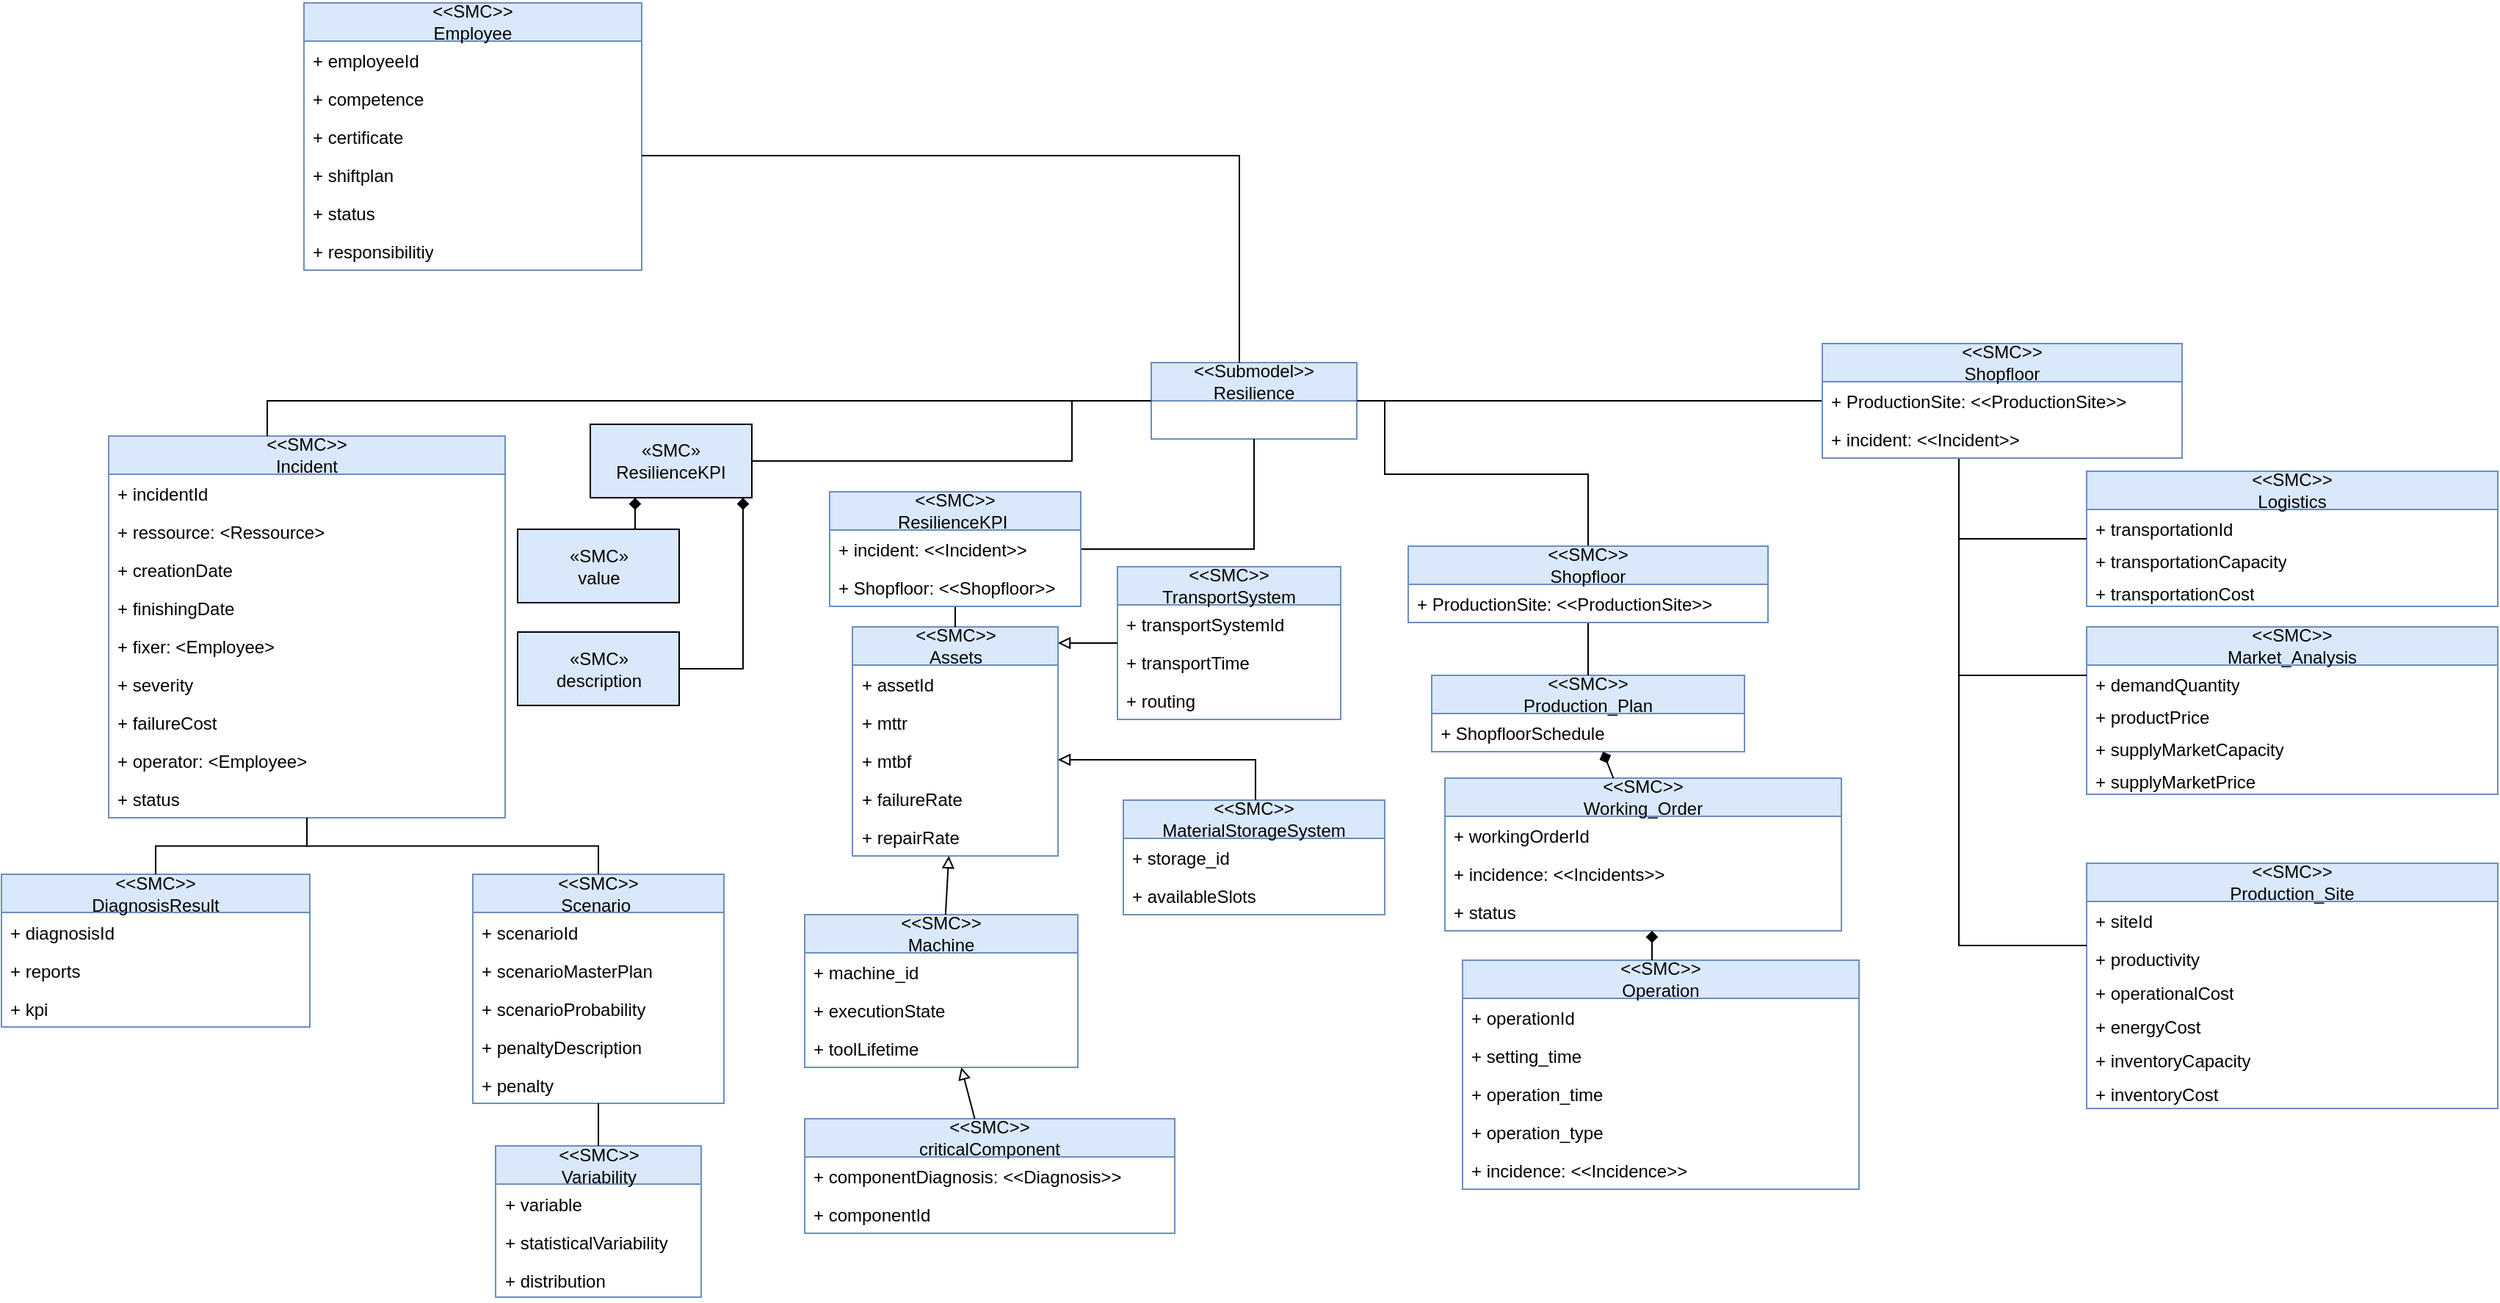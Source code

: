 <mxfile version="26.0.9">
  <diagram name="Page-1" id="VEpktLTUOzU55hSO5b2p">
    <mxGraphModel dx="2487" dy="1384" grid="0" gridSize="10" guides="1" tooltips="1" connect="1" arrows="1" fold="1" page="0" pageScale="1" pageWidth="850" pageHeight="1100" math="0" shadow="0">
      <root>
        <mxCell id="0" />
        <mxCell id="1" parent="0" />
        <mxCell id="inwRCEsUA1p_P1p4tt-E-176" value="&amp;lt;&amp;lt;SMC&amp;gt;&amp;gt;&lt;br&gt;Working_Order" style="swimlane;fontStyle=0;childLayout=stackLayout;horizontal=1;startSize=26;fillColor=#dae8fc;horizontalStack=0;resizeParent=1;resizeParentMax=0;resizeLast=0;collapsible=1;marginBottom=0;whiteSpace=wrap;html=1;strokeColor=#6c8ebf;" parent="1" vertex="1">
          <mxGeometry x="405" y="404" width="270" height="104" as="geometry">
            <mxRectangle x="457" y="396" width="113" height="26" as="alternateBounds" />
          </mxGeometry>
        </mxCell>
        <mxCell id="inwRCEsUA1p_P1p4tt-E-177" value="+ workingOrderId" style="text;strokeColor=none;fillColor=none;align=left;verticalAlign=top;spacingLeft=4;spacingRight=4;overflow=hidden;rotatable=0;points=[[0,0.5],[1,0.5]];portConstraint=eastwest;whiteSpace=wrap;html=1;" parent="inwRCEsUA1p_P1p4tt-E-176" vertex="1">
          <mxGeometry y="26" width="270" height="26" as="geometry" />
        </mxCell>
        <mxCell id="inwRCEsUA1p_P1p4tt-E-185" value="&lt;span style=&quot;font-weight: normal;&quot;&gt;+ incidence: &amp;lt;&amp;lt;Incidents&amp;gt;&amp;gt;&lt;/span&gt;" style="text;strokeColor=none;fillColor=none;align=left;verticalAlign=top;spacingLeft=4;spacingRight=4;overflow=hidden;rotatable=0;points=[[0,0.5],[1,0.5]];portConstraint=eastwest;whiteSpace=wrap;html=1;fontStyle=1" parent="inwRCEsUA1p_P1p4tt-E-176" vertex="1">
          <mxGeometry y="52" width="270" height="26" as="geometry" />
        </mxCell>
        <mxCell id="inwRCEsUA1p_P1p4tt-E-179" value="&lt;span style=&quot;font-style: normal;&quot;&gt;+ status&lt;/span&gt;" style="text;strokeColor=none;fillColor=none;align=left;verticalAlign=top;spacingLeft=4;spacingRight=4;overflow=hidden;rotatable=0;points=[[0,0.5],[1,0.5]];portConstraint=eastwest;whiteSpace=wrap;html=1;fontStyle=2" parent="inwRCEsUA1p_P1p4tt-E-176" vertex="1">
          <mxGeometry y="78" width="270" height="26" as="geometry" />
        </mxCell>
        <mxCell id="inwRCEsUA1p_P1p4tt-E-190" value="&amp;lt;&amp;lt;SMC&amp;gt;&amp;gt;&lt;br&gt;Production_Plan" style="swimlane;fontStyle=0;childLayout=stackLayout;horizontal=1;startSize=26;fillColor=#dae8fc;horizontalStack=0;resizeParent=1;resizeParentMax=0;resizeLast=0;collapsible=1;marginBottom=0;whiteSpace=wrap;html=1;strokeColor=#6c8ebf;" parent="1" vertex="1">
          <mxGeometry x="396" y="334" width="213" height="52" as="geometry">
            <mxRectangle x="455" y="250" width="120" height="26" as="alternateBounds" />
          </mxGeometry>
        </mxCell>
        <mxCell id="s8H81WCbA1d05yf4hdJD-1" value="&lt;i&gt;+ &lt;/i&gt;ShopfloorSchedule" style="text;strokeColor=none;fillColor=none;align=left;verticalAlign=top;spacingLeft=4;spacingRight=4;overflow=hidden;rotatable=0;points=[[0,0.5],[1,0.5]];portConstraint=eastwest;whiteSpace=wrap;html=1;" parent="inwRCEsUA1p_P1p4tt-E-190" vertex="1">
          <mxGeometry y="26" width="213" height="26" as="geometry" />
        </mxCell>
        <mxCell id="inwRCEsUA1p_P1p4tt-E-193" value="&amp;lt;&amp;lt;SMC&amp;gt;&amp;gt;&lt;br&gt;Incident" style="swimlane;fontStyle=0;childLayout=stackLayout;horizontal=1;startSize=26;fillColor=#dae8fc;horizontalStack=0;resizeParent=1;resizeParentMax=0;resizeLast=0;collapsible=1;marginBottom=0;whiteSpace=wrap;html=1;strokeColor=#6c8ebf;" parent="1" vertex="1">
          <mxGeometry x="-505" y="171" width="270" height="260" as="geometry">
            <mxRectangle x="-12" y="187.5" width="90" height="41" as="alternateBounds" />
          </mxGeometry>
        </mxCell>
        <mxCell id="inwRCEsUA1p_P1p4tt-E-194" value="+ incidentId" style="text;strokeColor=none;fillColor=none;align=left;verticalAlign=top;spacingLeft=4;spacingRight=4;overflow=hidden;rotatable=0;points=[[0,0.5],[1,0.5]];portConstraint=eastwest;whiteSpace=wrap;html=1;" parent="inwRCEsUA1p_P1p4tt-E-193" vertex="1">
          <mxGeometry y="26" width="270" height="26" as="geometry" />
        </mxCell>
        <mxCell id="inwRCEsUA1p_P1p4tt-E-195" value="+ ressource: &amp;lt;Ressource&amp;gt;" style="text;strokeColor=none;fillColor=none;align=left;verticalAlign=top;spacingLeft=4;spacingRight=4;overflow=hidden;rotatable=0;points=[[0,0.5],[1,0.5]];portConstraint=eastwest;whiteSpace=wrap;html=1;fontStyle=0" parent="inwRCEsUA1p_P1p4tt-E-193" vertex="1">
          <mxGeometry y="52" width="270" height="26" as="geometry" />
        </mxCell>
        <mxCell id="inwRCEsUA1p_P1p4tt-E-197" value="+ creationDate" style="text;strokeColor=none;fillColor=none;align=left;verticalAlign=top;spacingLeft=4;spacingRight=4;overflow=hidden;rotatable=0;points=[[0,0.5],[1,0.5]];portConstraint=eastwest;whiteSpace=wrap;html=1;fontStyle=0" parent="inwRCEsUA1p_P1p4tt-E-193" vertex="1">
          <mxGeometry y="78" width="270" height="26" as="geometry" />
        </mxCell>
        <mxCell id="inwRCEsUA1p_P1p4tt-E-198" value="+ finishingDate" style="text;strokeColor=none;fillColor=none;align=left;verticalAlign=top;spacingLeft=4;spacingRight=4;overflow=hidden;rotatable=0;points=[[0,0.5],[1,0.5]];portConstraint=eastwest;whiteSpace=wrap;html=1;fontStyle=0" parent="inwRCEsUA1p_P1p4tt-E-193" vertex="1">
          <mxGeometry y="104" width="270" height="26" as="geometry" />
        </mxCell>
        <mxCell id="inwRCEsUA1p_P1p4tt-E-199" value="+ fixer: &amp;lt;Employee&amp;gt;" style="text;strokeColor=none;fillColor=none;align=left;verticalAlign=top;spacingLeft=4;spacingRight=4;overflow=hidden;rotatable=0;points=[[0,0.5],[1,0.5]];portConstraint=eastwest;whiteSpace=wrap;html=1;fontStyle=0" parent="inwRCEsUA1p_P1p4tt-E-193" vertex="1">
          <mxGeometry y="130" width="270" height="26" as="geometry" />
        </mxCell>
        <mxCell id="inwRCEsUA1p_P1p4tt-E-200" value="+ severity" style="text;strokeColor=none;fillColor=none;align=left;verticalAlign=top;spacingLeft=4;spacingRight=4;overflow=hidden;rotatable=0;points=[[0,0.5],[1,0.5]];portConstraint=eastwest;whiteSpace=wrap;html=1;fontStyle=0" parent="inwRCEsUA1p_P1p4tt-E-193" vertex="1">
          <mxGeometry y="156" width="270" height="26" as="geometry" />
        </mxCell>
        <mxCell id="inwRCEsUA1p_P1p4tt-E-327" value="+ failureCost" style="text;strokeColor=none;fillColor=none;align=left;verticalAlign=top;spacingLeft=4;spacingRight=4;overflow=hidden;rotatable=0;points=[[0,0.5],[1,0.5]];portConstraint=eastwest;whiteSpace=wrap;html=1;fontStyle=0" parent="inwRCEsUA1p_P1p4tt-E-193" vertex="1">
          <mxGeometry y="182" width="270" height="26" as="geometry" />
        </mxCell>
        <mxCell id="inwRCEsUA1p_P1p4tt-E-196" value="+ operator: &amp;lt;Employee&amp;gt;" style="text;strokeColor=none;fillColor=none;align=left;verticalAlign=top;spacingLeft=4;spacingRight=4;overflow=hidden;rotatable=0;points=[[0,0.5],[1,0.5]];portConstraint=eastwest;whiteSpace=wrap;html=1;fontStyle=0" parent="inwRCEsUA1p_P1p4tt-E-193" vertex="1">
          <mxGeometry y="208" width="270" height="26" as="geometry" />
        </mxCell>
        <mxCell id="inwRCEsUA1p_P1p4tt-E-201" value="+ status" style="text;strokeColor=none;fillColor=none;align=left;verticalAlign=top;spacingLeft=4;spacingRight=4;overflow=hidden;rotatable=0;points=[[0,0.5],[1,0.5]];portConstraint=eastwest;whiteSpace=wrap;html=1;fontStyle=0" parent="inwRCEsUA1p_P1p4tt-E-193" vertex="1">
          <mxGeometry y="234" width="270" height="26" as="geometry" />
        </mxCell>
        <mxCell id="inwRCEsUA1p_P1p4tt-E-204" value="&amp;lt;&amp;lt;SMC&amp;gt;&amp;gt;&lt;br&gt;Operation" style="swimlane;fontStyle=0;childLayout=stackLayout;horizontal=1;startSize=26;fillColor=#dae8fc;horizontalStack=0;resizeParent=1;resizeParentMax=0;resizeLast=0;collapsible=1;marginBottom=0;whiteSpace=wrap;html=1;strokeColor=#6c8ebf;" parent="1" vertex="1">
          <mxGeometry x="417" y="528" width="270" height="156" as="geometry">
            <mxRectangle x="465" y="491" width="88" height="26" as="alternateBounds" />
          </mxGeometry>
        </mxCell>
        <mxCell id="inwRCEsUA1p_P1p4tt-E-205" value="+ operationId" style="text;strokeColor=none;fillColor=none;align=left;verticalAlign=top;spacingLeft=4;spacingRight=4;overflow=hidden;rotatable=0;points=[[0,0.5],[1,0.5]];portConstraint=eastwest;whiteSpace=wrap;html=1;" parent="inwRCEsUA1p_P1p4tt-E-204" vertex="1">
          <mxGeometry y="26" width="270" height="26" as="geometry" />
        </mxCell>
        <mxCell id="inwRCEsUA1p_P1p4tt-E-208" value="+ setting_time" style="text;strokeColor=none;fillColor=none;align=left;verticalAlign=top;spacingLeft=4;spacingRight=4;overflow=hidden;rotatable=0;points=[[0,0.5],[1,0.5]];portConstraint=eastwest;whiteSpace=wrap;html=1;fontStyle=0" parent="inwRCEsUA1p_P1p4tt-E-204" vertex="1">
          <mxGeometry y="52" width="270" height="26" as="geometry" />
        </mxCell>
        <mxCell id="inwRCEsUA1p_P1p4tt-E-209" value="+ operation_time" style="text;strokeColor=none;fillColor=none;align=left;verticalAlign=top;spacingLeft=4;spacingRight=4;overflow=hidden;rotatable=0;points=[[0,0.5],[1,0.5]];portConstraint=eastwest;whiteSpace=wrap;html=1;fontStyle=0" parent="inwRCEsUA1p_P1p4tt-E-204" vertex="1">
          <mxGeometry y="78" width="270" height="26" as="geometry" />
        </mxCell>
        <mxCell id="inwRCEsUA1p_P1p4tt-E-206" value="+ operation_type" style="text;strokeColor=none;fillColor=none;align=left;verticalAlign=top;spacingLeft=4;spacingRight=4;overflow=hidden;rotatable=0;points=[[0,0.5],[1,0.5]];portConstraint=eastwest;whiteSpace=wrap;html=1;fontStyle=0" parent="inwRCEsUA1p_P1p4tt-E-204" vertex="1">
          <mxGeometry y="104" width="270" height="26" as="geometry" />
        </mxCell>
        <mxCell id="ebb0PjJFtciFHu0TMh4M-29" value="+ incidence: &amp;lt;&amp;lt;Incidence&amp;gt;&amp;gt;" style="text;strokeColor=none;fillColor=none;align=left;verticalAlign=top;spacingLeft=4;spacingRight=4;overflow=hidden;rotatable=0;points=[[0,0.5],[1,0.5]];portConstraint=eastwest;whiteSpace=wrap;html=1;fontStyle=0" vertex="1" parent="inwRCEsUA1p_P1p4tt-E-204">
          <mxGeometry y="130" width="270" height="26" as="geometry" />
        </mxCell>
        <mxCell id="inwRCEsUA1p_P1p4tt-E-277" value="&amp;lt;&amp;lt;SMC&amp;gt;&amp;gt;&lt;br&gt;Employee" style="swimlane;fontStyle=0;childLayout=stackLayout;horizontal=1;startSize=26;fillColor=#dae8fc;horizontalStack=0;resizeParent=1;resizeParentMax=0;resizeLast=0;collapsible=1;marginBottom=0;whiteSpace=wrap;html=1;strokeColor=#6c8ebf;" parent="1" vertex="1">
          <mxGeometry x="-372" y="-124" width="230" height="182" as="geometry">
            <mxRectangle x="-290" y="11" width="88" height="26" as="alternateBounds" />
          </mxGeometry>
        </mxCell>
        <mxCell id="inwRCEsUA1p_P1p4tt-E-278" value="+ employeeId" style="text;strokeColor=none;fillColor=none;align=left;verticalAlign=top;spacingLeft=4;spacingRight=4;overflow=hidden;rotatable=0;points=[[0,0.5],[1,0.5]];portConstraint=eastwest;whiteSpace=wrap;html=1;" parent="inwRCEsUA1p_P1p4tt-E-277" vertex="1">
          <mxGeometry y="26" width="230" height="26" as="geometry" />
        </mxCell>
        <mxCell id="inwRCEsUA1p_P1p4tt-E-279" value="+ competence" style="text;strokeColor=none;fillColor=none;align=left;verticalAlign=top;spacingLeft=4;spacingRight=4;overflow=hidden;rotatable=0;points=[[0,0.5],[1,0.5]];portConstraint=eastwest;whiteSpace=wrap;html=1;" parent="inwRCEsUA1p_P1p4tt-E-277" vertex="1">
          <mxGeometry y="52" width="230" height="26" as="geometry" />
        </mxCell>
        <mxCell id="inwRCEsUA1p_P1p4tt-E-280" value="+ certificate" style="text;strokeColor=none;fillColor=none;align=left;verticalAlign=top;spacingLeft=4;spacingRight=4;overflow=hidden;rotatable=0;points=[[0,0.5],[1,0.5]];portConstraint=eastwest;whiteSpace=wrap;html=1;fontStyle=0" parent="inwRCEsUA1p_P1p4tt-E-277" vertex="1">
          <mxGeometry y="78" width="230" height="26" as="geometry" />
        </mxCell>
        <mxCell id="inwRCEsUA1p_P1p4tt-E-281" value="+ shiftplan&lt;div&gt;&lt;br&gt;&lt;/div&gt;&lt;div&gt;&lt;br&gt;&lt;/div&gt;&lt;div&gt;&lt;br&gt;&lt;/div&gt;&lt;div&gt;&lt;br&gt;&lt;/div&gt;" style="text;strokeColor=none;fillColor=none;align=left;verticalAlign=top;spacingLeft=4;spacingRight=4;overflow=hidden;rotatable=0;points=[[0,0.5],[1,0.5]];portConstraint=eastwest;whiteSpace=wrap;html=1;fontStyle=0" parent="inwRCEsUA1p_P1p4tt-E-277" vertex="1">
          <mxGeometry y="104" width="230" height="26" as="geometry" />
        </mxCell>
        <mxCell id="inwRCEsUA1p_P1p4tt-E-282" value="+ status&amp;nbsp;" style="text;strokeColor=none;fillColor=none;align=left;verticalAlign=top;spacingLeft=4;spacingRight=4;overflow=hidden;rotatable=0;points=[[0,0.5],[1,0.5]];portConstraint=eastwest;whiteSpace=wrap;html=1;fontStyle=0" parent="inwRCEsUA1p_P1p4tt-E-277" vertex="1">
          <mxGeometry y="130" width="230" height="26" as="geometry" />
        </mxCell>
        <mxCell id="inwRCEsUA1p_P1p4tt-E-283" value="+ responsibilitiy" style="text;strokeColor=none;fillColor=none;align=left;verticalAlign=top;spacingLeft=4;spacingRight=4;overflow=hidden;rotatable=0;points=[[0,0.5],[1,0.5]];portConstraint=eastwest;whiteSpace=wrap;html=1;fontStyle=0" parent="inwRCEsUA1p_P1p4tt-E-277" vertex="1">
          <mxGeometry y="156" width="230" height="26" as="geometry" />
        </mxCell>
        <mxCell id="inwRCEsUA1p_P1p4tt-E-328" value="&amp;lt;&amp;lt;SMC&amp;gt;&amp;gt;&lt;br&gt;DiagnosisResult" style="swimlane;fontStyle=0;childLayout=stackLayout;horizontal=1;startSize=26;fillColor=#dae8fc;horizontalStack=0;resizeParent=1;resizeParentMax=0;resizeLast=0;collapsible=1;marginBottom=0;whiteSpace=wrap;html=1;strokeColor=#6c8ebf;" parent="1" vertex="1">
          <mxGeometry x="-578" y="469.5" width="210" height="104" as="geometry">
            <mxRectangle x="-259" y="499" width="122" height="41" as="alternateBounds" />
          </mxGeometry>
        </mxCell>
        <mxCell id="inwRCEsUA1p_P1p4tt-E-329" value="+ diagnosisId" style="text;strokeColor=none;fillColor=none;align=left;verticalAlign=top;spacingLeft=4;spacingRight=4;overflow=hidden;rotatable=0;points=[[0,0.5],[1,0.5]];portConstraint=eastwest;whiteSpace=wrap;html=1;" parent="inwRCEsUA1p_P1p4tt-E-328" vertex="1">
          <mxGeometry y="26" width="210" height="26" as="geometry" />
        </mxCell>
        <mxCell id="inwRCEsUA1p_P1p4tt-E-331" value="+ reports" style="text;strokeColor=none;fillColor=none;align=left;verticalAlign=top;spacingLeft=4;spacingRight=4;overflow=hidden;rotatable=0;points=[[0,0.5],[1,0.5]];portConstraint=eastwest;whiteSpace=wrap;html=1;fontStyle=0" parent="inwRCEsUA1p_P1p4tt-E-328" vertex="1">
          <mxGeometry y="52" width="210" height="26" as="geometry" />
        </mxCell>
        <mxCell id="inwRCEsUA1p_P1p4tt-E-332" value="+ kpi" style="text;strokeColor=none;fillColor=none;align=left;verticalAlign=top;spacingLeft=4;spacingRight=4;overflow=hidden;rotatable=0;points=[[0,0.5],[1,0.5]];portConstraint=eastwest;whiteSpace=wrap;html=1;" parent="inwRCEsUA1p_P1p4tt-E-328" vertex="1">
          <mxGeometry y="78" width="210" height="26" as="geometry" />
        </mxCell>
        <mxCell id="inwRCEsUA1p_P1p4tt-E-434" value="&amp;lt;&amp;lt;SMC&amp;gt;&amp;gt;&lt;br&gt;Machine" style="swimlane;fontStyle=0;childLayout=stackLayout;horizontal=1;startSize=26;fillColor=#dae8fc;horizontalStack=0;resizeParent=1;resizeParentMax=0;resizeLast=0;collapsible=1;marginBottom=0;whiteSpace=wrap;html=1;strokeColor=#6c8ebf;" parent="1" vertex="1">
          <mxGeometry x="-31" y="497" width="186" height="104" as="geometry">
            <mxRectangle x="31.5" y="498" width="80" height="26" as="alternateBounds" />
          </mxGeometry>
        </mxCell>
        <mxCell id="inwRCEsUA1p_P1p4tt-E-435" value="&lt;span style=&quot;font-weight: normal;&quot;&gt;+ machine_id&lt;/span&gt;" style="text;strokeColor=none;fillColor=none;align=left;verticalAlign=top;spacingLeft=4;spacingRight=4;overflow=hidden;rotatable=0;points=[[0,0.5],[1,0.5]];portConstraint=eastwest;whiteSpace=wrap;html=1;fontStyle=1" parent="inwRCEsUA1p_P1p4tt-E-434" vertex="1">
          <mxGeometry y="26" width="186" height="26" as="geometry" />
        </mxCell>
        <mxCell id="inwRCEsUA1p_P1p4tt-E-440" value="+ executionState" style="text;strokeColor=none;fillColor=none;align=left;verticalAlign=top;spacingLeft=4;spacingRight=4;overflow=hidden;rotatable=0;points=[[0,0.5],[1,0.5]];portConstraint=eastwest;whiteSpace=wrap;html=1;fontStyle=0" parent="inwRCEsUA1p_P1p4tt-E-434" vertex="1">
          <mxGeometry y="52" width="186" height="26" as="geometry" />
        </mxCell>
        <mxCell id="60YrhDgfy5IzH0sJCQRh-9" value="+ &lt;span style=&quot;&quot;&gt;toolLifetime&lt;/span&gt;" style="text;strokeColor=none;fillColor=none;align=left;verticalAlign=top;spacingLeft=4;spacingRight=4;overflow=hidden;rotatable=0;points=[[0,0.5],[1,0.5]];portConstraint=eastwest;whiteSpace=wrap;html=1;fontStyle=0" parent="inwRCEsUA1p_P1p4tt-E-434" vertex="1">
          <mxGeometry y="78" width="186" height="26" as="geometry" />
        </mxCell>
        <mxCell id="inwRCEsUA1p_P1p4tt-E-460" value="&amp;lt;&amp;lt;SMC&amp;gt;&amp;gt;&lt;br&gt;TransportSystem" style="swimlane;fontStyle=0;childLayout=stackLayout;horizontal=1;startSize=26;fillColor=#dae8fc;horizontalStack=0;resizeParent=1;resizeParentMax=0;resizeLast=0;collapsible=1;marginBottom=0;whiteSpace=wrap;html=1;strokeColor=#6c8ebf;" parent="1" vertex="1">
          <mxGeometry x="182" y="260" width="152" height="104" as="geometry">
            <mxRectangle x="290" y="309.5" width="126" height="41" as="alternateBounds" />
          </mxGeometry>
        </mxCell>
        <mxCell id="inwRCEsUA1p_P1p4tt-E-461" value="+ transportSystemId" style="text;strokeColor=none;fillColor=none;align=left;verticalAlign=top;spacingLeft=4;spacingRight=4;overflow=hidden;rotatable=0;points=[[0,0.5],[1,0.5]];portConstraint=eastwest;whiteSpace=wrap;html=1;" parent="inwRCEsUA1p_P1p4tt-E-460" vertex="1">
          <mxGeometry y="26" width="152" height="26" as="geometry" />
        </mxCell>
        <mxCell id="inwRCEsUA1p_P1p4tt-E-548" value="+ transportTime" style="text;strokeColor=none;fillColor=none;align=left;verticalAlign=top;spacingLeft=4;spacingRight=4;overflow=hidden;rotatable=0;points=[[0,0.5],[1,0.5]];portConstraint=eastwest;whiteSpace=wrap;html=1;fontStyle=0" parent="inwRCEsUA1p_P1p4tt-E-460" vertex="1">
          <mxGeometry y="52" width="152" height="26" as="geometry" />
        </mxCell>
        <mxCell id="inwRCEsUA1p_P1p4tt-E-549" value="+ routing" style="text;strokeColor=none;fillColor=none;align=left;verticalAlign=top;spacingLeft=4;spacingRight=4;overflow=hidden;rotatable=0;points=[[0,0.5],[1,0.5]];portConstraint=eastwest;whiteSpace=wrap;html=1;fontStyle=0" parent="inwRCEsUA1p_P1p4tt-E-460" vertex="1">
          <mxGeometry y="78" width="152" height="26" as="geometry" />
        </mxCell>
        <mxCell id="inwRCEsUA1p_P1p4tt-E-491" value="&amp;lt;&amp;lt;SMC&amp;gt;&amp;gt;&lt;br&gt;MaterialStorageSystem" style="swimlane;fontStyle=0;childLayout=stackLayout;horizontal=1;startSize=26;fillColor=#dae8fc;horizontalStack=0;resizeParent=1;resizeParentMax=0;resizeLast=0;collapsible=1;marginBottom=0;whiteSpace=wrap;html=1;strokeColor=#6c8ebf;" parent="1" vertex="1">
          <mxGeometry x="186" y="419" width="178" height="78" as="geometry">
            <mxRectangle x="257" y="436" width="166" height="26" as="alternateBounds" />
          </mxGeometry>
        </mxCell>
        <mxCell id="inwRCEsUA1p_P1p4tt-E-492" value="+ storage_id" style="text;strokeColor=none;fillColor=none;align=left;verticalAlign=top;spacingLeft=4;spacingRight=4;overflow=hidden;rotatable=0;points=[[0,0.5],[1,0.5]];portConstraint=eastwest;whiteSpace=wrap;html=1;" parent="inwRCEsUA1p_P1p4tt-E-491" vertex="1">
          <mxGeometry y="26" width="178" height="26" as="geometry" />
        </mxCell>
        <mxCell id="inwRCEsUA1p_P1p4tt-E-498" value="+ availableSlots" style="text;strokeColor=none;fillColor=none;align=left;verticalAlign=top;spacingLeft=4;spacingRight=4;overflow=hidden;rotatable=0;points=[[0,0.5],[1,0.5]];portConstraint=eastwest;whiteSpace=wrap;html=1;fontStyle=0" parent="inwRCEsUA1p_P1p4tt-E-491" vertex="1">
          <mxGeometry y="52" width="178" height="26" as="geometry" />
        </mxCell>
        <mxCell id="inwRCEsUA1p_P1p4tt-E-521" style="rounded=0;orthogonalLoop=1;jettySize=auto;html=1;endArrow=diamond;endFill=1;" parent="1" source="inwRCEsUA1p_P1p4tt-E-176" target="inwRCEsUA1p_P1p4tt-E-190" edge="1">
          <mxGeometry relative="1" as="geometry" />
        </mxCell>
        <mxCell id="inwRCEsUA1p_P1p4tt-E-556" value="" style="rounded=0;orthogonalLoop=1;jettySize=auto;html=1;endArrow=diamond;endFill=1;edgeStyle=elbowEdgeStyle;" parent="1" source="inwRCEsUA1p_P1p4tt-E-204" target="inwRCEsUA1p_P1p4tt-E-176" edge="1">
          <mxGeometry relative="1" as="geometry">
            <mxPoint x="664" y="760.831" as="sourcePoint" />
            <mxPoint x="639.0" y="761.169" as="targetPoint" />
            <Array as="points" />
          </mxGeometry>
        </mxCell>
        <mxCell id="60YrhDgfy5IzH0sJCQRh-14" value="&amp;lt;&amp;lt;Submodel&amp;gt;&amp;gt;&lt;br&gt;Resilience" style="swimlane;fontStyle=0;childLayout=stackLayout;horizontal=1;startSize=26;fillColor=#dae8fc;horizontalStack=0;resizeParent=1;resizeParentMax=0;resizeLast=0;collapsible=1;marginBottom=0;whiteSpace=wrap;html=1;strokeColor=#6c8ebf;" parent="1" vertex="1">
          <mxGeometry x="205" y="121" width="140" height="52" as="geometry" />
        </mxCell>
        <mxCell id="60YrhDgfy5IzH0sJCQRh-33" value="&amp;lt;&amp;lt;SMC&amp;gt;&amp;gt;&lt;br&gt;Scenario&amp;nbsp;" style="swimlane;fontStyle=0;childLayout=stackLayout;horizontal=1;startSize=26;fillColor=#dae8fc;horizontalStack=0;resizeParent=1;resizeParentMax=0;resizeLast=0;collapsible=1;marginBottom=0;whiteSpace=wrap;html=1;strokeColor=#6c8ebf;" parent="1" vertex="1">
          <mxGeometry x="-257" y="469.5" width="171" height="156" as="geometry">
            <mxRectangle x="-35" y="470" width="90" height="41" as="alternateBounds" />
          </mxGeometry>
        </mxCell>
        <mxCell id="60YrhDgfy5IzH0sJCQRh-34" value="+ scenarioId" style="text;strokeColor=none;fillColor=none;align=left;verticalAlign=top;spacingLeft=4;spacingRight=4;overflow=hidden;rotatable=0;points=[[0,0.5],[1,0.5]];portConstraint=eastwest;whiteSpace=wrap;html=1;fontStyle=0" parent="60YrhDgfy5IzH0sJCQRh-33" vertex="1">
          <mxGeometry y="26" width="171" height="26" as="geometry" />
        </mxCell>
        <mxCell id="60YrhDgfy5IzH0sJCQRh-43" value="+ scenarioMasterPlan" style="text;strokeColor=none;fillColor=none;align=left;verticalAlign=top;spacingLeft=4;spacingRight=4;overflow=hidden;rotatable=0;points=[[0,0.5],[1,0.5]];portConstraint=eastwest;whiteSpace=wrap;html=1;fontStyle=0" parent="60YrhDgfy5IzH0sJCQRh-33" vertex="1">
          <mxGeometry y="52" width="171" height="26" as="geometry" />
        </mxCell>
        <mxCell id="60YrhDgfy5IzH0sJCQRh-42" value="+ scenarioProbability" style="text;strokeColor=none;fillColor=none;align=left;verticalAlign=top;spacingLeft=4;spacingRight=4;overflow=hidden;rotatable=0;points=[[0,0.5],[1,0.5]];portConstraint=eastwest;whiteSpace=wrap;html=1;fontStyle=0" parent="60YrhDgfy5IzH0sJCQRh-33" vertex="1">
          <mxGeometry y="78" width="171" height="26" as="geometry" />
        </mxCell>
        <mxCell id="60YrhDgfy5IzH0sJCQRh-41" value="+ penaltyDescription" style="text;strokeColor=none;fillColor=none;align=left;verticalAlign=top;spacingLeft=4;spacingRight=4;overflow=hidden;rotatable=0;points=[[0,0.5],[1,0.5]];portConstraint=eastwest;whiteSpace=wrap;html=1;fontStyle=0" parent="60YrhDgfy5IzH0sJCQRh-33" vertex="1">
          <mxGeometry y="104" width="171" height="26" as="geometry" />
        </mxCell>
        <mxCell id="60YrhDgfy5IzH0sJCQRh-36" value="+ penalty" style="text;strokeColor=none;fillColor=none;align=left;verticalAlign=top;spacingLeft=4;spacingRight=4;overflow=hidden;rotatable=0;points=[[0,0.5],[1,0.5]];portConstraint=eastwest;whiteSpace=wrap;html=1;fontStyle=0" parent="60YrhDgfy5IzH0sJCQRh-33" vertex="1">
          <mxGeometry y="130" width="171" height="26" as="geometry" />
        </mxCell>
        <mxCell id="60YrhDgfy5IzH0sJCQRh-37" value="&amp;lt;&amp;lt;SMC&amp;gt;&amp;gt;&lt;br&gt;Variability" style="swimlane;fontStyle=0;childLayout=stackLayout;horizontal=1;startSize=26;fillColor=#dae8fc;horizontalStack=0;resizeParent=1;resizeParentMax=0;resizeLast=0;collapsible=1;marginBottom=0;whiteSpace=wrap;html=1;strokeColor=#6c8ebf;" parent="1" vertex="1">
          <mxGeometry x="-241.5" y="654.5" width="140" height="103" as="geometry">
            <mxRectangle x="5.5" y="662" width="90" height="41" as="alternateBounds" />
          </mxGeometry>
        </mxCell>
        <mxCell id="60YrhDgfy5IzH0sJCQRh-38" value="+ variable" style="text;strokeColor=none;fillColor=none;align=left;verticalAlign=top;spacingLeft=4;spacingRight=4;overflow=hidden;rotatable=0;points=[[0,0.5],[1,0.5]];portConstraint=eastwest;whiteSpace=wrap;html=1;fontStyle=0" parent="60YrhDgfy5IzH0sJCQRh-37" vertex="1">
          <mxGeometry y="26" width="140" height="26" as="geometry" />
        </mxCell>
        <mxCell id="60YrhDgfy5IzH0sJCQRh-39" value="+ statisticalVariability" style="text;strokeColor=none;fillColor=none;align=left;verticalAlign=top;spacingLeft=4;spacingRight=4;overflow=hidden;rotatable=0;points=[[0,0.5],[1,0.5]];portConstraint=eastwest;whiteSpace=wrap;html=1;fontStyle=0" parent="60YrhDgfy5IzH0sJCQRh-37" vertex="1">
          <mxGeometry y="52" width="140" height="26" as="geometry" />
        </mxCell>
        <mxCell id="60YrhDgfy5IzH0sJCQRh-40" value="+ distribution" style="text;strokeColor=none;fillColor=none;align=left;verticalAlign=top;spacingLeft=4;spacingRight=4;overflow=hidden;rotatable=0;points=[[0,0.5],[1,0.5]];portConstraint=eastwest;whiteSpace=wrap;html=1;fontStyle=0" parent="60YrhDgfy5IzH0sJCQRh-37" vertex="1">
          <mxGeometry y="78" width="140" height="25" as="geometry" />
        </mxCell>
        <mxCell id="60YrhDgfy5IzH0sJCQRh-44" value="" style="endArrow=none;html=1;rounded=0;" parent="1" source="60YrhDgfy5IzH0sJCQRh-37" target="60YrhDgfy5IzH0sJCQRh-33" edge="1">
          <mxGeometry width="50" height="50" relative="1" as="geometry">
            <mxPoint x="-455" y="631.5" as="sourcePoint" />
            <mxPoint x="-405" y="581.5" as="targetPoint" />
          </mxGeometry>
        </mxCell>
        <mxCell id="h16nXOYdxKP09TnJd2EI-7" value="" style="endArrow=none;html=1;rounded=0;edgeStyle=orthogonalEdgeStyle;" parent="1" source="ebb0PjJFtciFHu0TMh4M-18" target="60YrhDgfy5IzH0sJCQRh-14" edge="1">
          <mxGeometry width="50" height="50" relative="1" as="geometry">
            <mxPoint x="-31" y="197.029" as="sourcePoint" />
            <mxPoint x="-76" y="402" as="targetPoint" />
            <Array as="points">
              <mxPoint x="151" y="188" />
              <mxPoint x="151" y="147" />
            </Array>
          </mxGeometry>
        </mxCell>
        <mxCell id="DfyLgV53_V3v4bxKIMNv-2" value="" style="endArrow=none;html=1;rounded=0;edgeStyle=elbowEdgeStyle;elbow=vertical;" parent="1" source="ebb0PjJFtciFHu0TMh4M-25" edge="1">
          <mxGeometry width="50" height="50" relative="1" as="geometry">
            <mxPoint x="441" y="251" as="sourcePoint" />
            <mxPoint x="364" y="147" as="targetPoint" />
            <Array as="points">
              <mxPoint x="347" y="197" />
            </Array>
          </mxGeometry>
        </mxCell>
        <mxCell id="DfyLgV53_V3v4bxKIMNv-3" value="" style="endArrow=none;html=1;rounded=0;" parent="1" source="inwRCEsUA1p_P1p4tt-E-190" target="ebb0PjJFtciFHu0TMh4M-25" edge="1">
          <mxGeometry width="50" height="50" relative="1" as="geometry">
            <mxPoint x="667" y="343" as="sourcePoint" />
            <mxPoint x="514.605" y="237" as="targetPoint" />
          </mxGeometry>
        </mxCell>
        <mxCell id="DfyLgV53_V3v4bxKIMNv-5" value="" style="endArrow=none;html=1;rounded=0;edgeStyle=orthogonalEdgeStyle;" parent="1" source="ebb0PjJFtciFHu0TMh4M-16" target="60YrhDgfy5IzH0sJCQRh-14" edge="1">
          <mxGeometry width="50" height="50" relative="1" as="geometry">
            <mxPoint x="167" y="248" as="sourcePoint" />
            <mxPoint x="1007" y="435" as="targetPoint" />
          </mxGeometry>
        </mxCell>
        <mxCell id="DfyLgV53_V3v4bxKIMNv-7" value="" style="endArrow=none;html=1;rounded=0;" parent="1" source="60YrhDgfy5IzH0sJCQRh-14" target="ebb0PjJFtciFHu0TMh4M-31" edge="1">
          <mxGeometry width="50" height="50" relative="1" as="geometry">
            <mxPoint x="1345" y="345" as="sourcePoint" />
            <mxPoint x="721" y="143.048" as="targetPoint" />
          </mxGeometry>
        </mxCell>
        <mxCell id="DfyLgV53_V3v4bxKIMNv-8" value="&lt;div&gt;&amp;lt;&amp;lt;SMC&amp;gt;&amp;gt;&lt;/div&gt;Assets" style="swimlane;fontStyle=0;childLayout=stackLayout;horizontal=1;startSize=26;fillColor=#dae8fc;horizontalStack=0;resizeParent=1;resizeParentMax=0;resizeLast=0;collapsible=1;marginBottom=0;whiteSpace=wrap;html=1;strokeColor=#6c8ebf;" parent="1" vertex="1">
          <mxGeometry x="1.5" y="301" width="140" height="156" as="geometry">
            <mxRectangle x="26.5" y="321" width="90" height="41" as="alternateBounds" />
          </mxGeometry>
        </mxCell>
        <mxCell id="DfyLgV53_V3v4bxKIMNv-17" value="&lt;span style=&quot;font-weight: normal;&quot;&gt;+ assetId&lt;/span&gt;" style="text;strokeColor=none;fillColor=none;align=left;verticalAlign=top;spacingLeft=4;spacingRight=4;overflow=hidden;rotatable=0;points=[[0,0.5],[1,0.5]];portConstraint=eastwest;whiteSpace=wrap;html=1;fontStyle=1" parent="DfyLgV53_V3v4bxKIMNv-8" vertex="1">
          <mxGeometry y="26" width="140" height="26" as="geometry" />
        </mxCell>
        <mxCell id="DfyLgV53_V3v4bxKIMNv-12" value="&lt;span style=&quot;&quot;&gt;+ mttr&lt;/span&gt;" style="text;strokeColor=none;fillColor=none;align=left;verticalAlign=top;spacingLeft=4;spacingRight=4;overflow=hidden;rotatable=0;points=[[0,0.5],[1,0.5]];portConstraint=eastwest;whiteSpace=wrap;html=1;fontStyle=0" parent="DfyLgV53_V3v4bxKIMNv-8" vertex="1">
          <mxGeometry y="52" width="140" height="26" as="geometry" />
        </mxCell>
        <mxCell id="DfyLgV53_V3v4bxKIMNv-13" value="+ mtbf" style="text;strokeColor=none;fillColor=none;align=left;verticalAlign=top;spacingLeft=4;spacingRight=4;overflow=hidden;rotatable=0;points=[[0,0.5],[1,0.5]];portConstraint=eastwest;whiteSpace=wrap;html=1;fontStyle=0" parent="DfyLgV53_V3v4bxKIMNv-8" vertex="1">
          <mxGeometry y="78" width="140" height="26" as="geometry" />
        </mxCell>
        <mxCell id="DfyLgV53_V3v4bxKIMNv-14" value="+ failureRate" style="text;strokeColor=none;fillColor=none;align=left;verticalAlign=top;spacingLeft=4;spacingRight=4;overflow=hidden;rotatable=0;points=[[0,0.5],[1,0.5]];portConstraint=eastwest;whiteSpace=wrap;html=1;fontStyle=0" parent="DfyLgV53_V3v4bxKIMNv-8" vertex="1">
          <mxGeometry y="104" width="140" height="26" as="geometry" />
        </mxCell>
        <mxCell id="DfyLgV53_V3v4bxKIMNv-15" value="+ repairRate" style="text;strokeColor=none;fillColor=none;align=left;verticalAlign=top;spacingLeft=4;spacingRight=4;overflow=hidden;rotatable=0;points=[[0,0.5],[1,0.5]];portConstraint=eastwest;whiteSpace=wrap;html=1;fontStyle=0" parent="DfyLgV53_V3v4bxKIMNv-8" vertex="1">
          <mxGeometry y="130" width="140" height="26" as="geometry" />
        </mxCell>
        <mxCell id="DfyLgV53_V3v4bxKIMNv-20" value="" style="endArrow=block;html=1;rounded=0;edgeStyle=orthogonalEdgeStyle;endFill=0;" parent="1" source="inwRCEsUA1p_P1p4tt-E-491" target="DfyLgV53_V3v4bxKIMNv-8" edge="1">
          <mxGeometry width="50" height="50" relative="1" as="geometry">
            <mxPoint x="553" y="744.5" as="sourcePoint" />
            <mxPoint x="603" y="694.5" as="targetPoint" />
            <Array as="points">
              <mxPoint x="276" y="391.5" />
            </Array>
          </mxGeometry>
        </mxCell>
        <mxCell id="DfyLgV53_V3v4bxKIMNv-21" value="" style="endArrow=block;html=1;rounded=0;edgeStyle=orthogonalEdgeStyle;endFill=0;" parent="1" source="inwRCEsUA1p_P1p4tt-E-460" target="DfyLgV53_V3v4bxKIMNv-8" edge="1">
          <mxGeometry width="50" height="50" relative="1" as="geometry">
            <mxPoint x="336" y="560.5" as="sourcePoint" />
            <mxPoint x="625" y="444.5" as="targetPoint" />
            <Array as="points">
              <mxPoint x="276" y="328.5" />
            </Array>
          </mxGeometry>
        </mxCell>
        <mxCell id="DfyLgV53_V3v4bxKIMNv-22" value="" style="endArrow=block;html=1;rounded=0;endFill=0;" parent="1" source="inwRCEsUA1p_P1p4tt-E-434" target="DfyLgV53_V3v4bxKIMNv-8" edge="1">
          <mxGeometry width="50" height="50" relative="1" as="geometry">
            <mxPoint x="728" y="860.5" as="sourcePoint" />
            <mxPoint x="796" y="754.5" as="targetPoint" />
          </mxGeometry>
        </mxCell>
        <mxCell id="DfyLgV53_V3v4bxKIMNv-23" value="" style="endArrow=none;html=1;rounded=0;edgeStyle=orthogonalEdgeStyle;" parent="1" source="inwRCEsUA1p_P1p4tt-E-328" target="inwRCEsUA1p_P1p4tt-E-193" edge="1">
          <mxGeometry width="50" height="50" relative="1" as="geometry">
            <mxPoint x="-500" y="547.5" as="sourcePoint" />
            <mxPoint x="-450" y="497.5" as="targetPoint" />
          </mxGeometry>
        </mxCell>
        <mxCell id="DfyLgV53_V3v4bxKIMNv-24" value="" style="endArrow=none;html=1;rounded=0;edgeStyle=orthogonalEdgeStyle;" parent="1" source="60YrhDgfy5IzH0sJCQRh-33" target="inwRCEsUA1p_P1p4tt-E-193" edge="1">
          <mxGeometry width="50" height="50" relative="1" as="geometry">
            <mxPoint x="-500" y="547.5" as="sourcePoint" />
            <mxPoint x="-450" y="497.5" as="targetPoint" />
          </mxGeometry>
        </mxCell>
        <mxCell id="DfyLgV53_V3v4bxKIMNv-25" value="" style="endArrow=none;html=1;rounded=0;edgeStyle=orthogonalEdgeStyle;" parent="1" source="inwRCEsUA1p_P1p4tt-E-193" target="60YrhDgfy5IzH0sJCQRh-14" edge="1">
          <mxGeometry width="50" height="50" relative="1" as="geometry">
            <mxPoint x="-367" y="358" as="sourcePoint" />
            <mxPoint x="-317" y="308" as="targetPoint" />
            <Array as="points">
              <mxPoint x="-397" y="147" />
            </Array>
          </mxGeometry>
        </mxCell>
        <mxCell id="DfyLgV53_V3v4bxKIMNv-26" value="" style="endArrow=none;html=1;rounded=0;" parent="1" source="DfyLgV53_V3v4bxKIMNv-8" target="ebb0PjJFtciFHu0TMh4M-16" edge="1">
          <mxGeometry width="50" height="50" relative="1" as="geometry">
            <mxPoint x="639" y="299.5" as="sourcePoint" />
            <mxPoint x="112" y="273" as="targetPoint" />
          </mxGeometry>
        </mxCell>
        <mxCell id="DfyLgV53_V3v4bxKIMNv-35" value="&lt;div&gt;&amp;lt;&amp;lt;SMC&amp;gt;&amp;gt;&lt;/div&gt;&lt;div&gt;Market_Analysis&lt;/div&gt;" style="swimlane;fontStyle=0;childLayout=stackLayout;horizontal=1;startSize=26;fillColor=#dae8fc;horizontalStack=0;resizeParent=1;resizeParentMax=0;resizeLast=0;collapsible=1;marginBottom=0;whiteSpace=wrap;html=1;strokeColor=#6c8ebf;" parent="1" vertex="1">
          <mxGeometry x="842" y="301" width="280" height="114" as="geometry">
            <mxRectangle x="869" y="313.5" width="122" height="41" as="alternateBounds" />
          </mxGeometry>
        </mxCell>
        <mxCell id="DfyLgV53_V3v4bxKIMNv-38" value="+ demandQuantity" style="text;strokeColor=none;fillColor=none;align=left;verticalAlign=top;spacingLeft=4;spacingRight=4;overflow=hidden;rotatable=0;points=[[0,0.5],[1,0.5]];portConstraint=eastwest;whiteSpace=wrap;html=1;fontStyle=0" parent="DfyLgV53_V3v4bxKIMNv-35" vertex="1">
          <mxGeometry y="26" width="280" height="22" as="geometry" />
        </mxCell>
        <mxCell id="DfyLgV53_V3v4bxKIMNv-39" value="+ productPrice" style="text;strokeColor=none;fillColor=none;align=left;verticalAlign=top;spacingLeft=4;spacingRight=4;overflow=hidden;rotatable=0;points=[[0,0.5],[1,0.5]];portConstraint=eastwest;whiteSpace=wrap;html=1;fontStyle=0" parent="DfyLgV53_V3v4bxKIMNv-35" vertex="1">
          <mxGeometry y="48" width="280" height="22" as="geometry" />
        </mxCell>
        <mxCell id="DfyLgV53_V3v4bxKIMNv-40" value="+ supplyMarketCapacity" style="text;strokeColor=none;fillColor=none;align=left;verticalAlign=top;spacingLeft=4;spacingRight=4;overflow=hidden;rotatable=0;points=[[0,0.5],[1,0.5]];portConstraint=eastwest;whiteSpace=wrap;html=1;fontStyle=0" parent="DfyLgV53_V3v4bxKIMNv-35" vertex="1">
          <mxGeometry y="70" width="280" height="22" as="geometry" />
        </mxCell>
        <mxCell id="DfyLgV53_V3v4bxKIMNv-41" value="+ supplyMarketPrice" style="text;strokeColor=none;fillColor=none;align=left;verticalAlign=top;spacingLeft=4;spacingRight=4;overflow=hidden;rotatable=0;points=[[0,0.5],[1,0.5]];portConstraint=eastwest;whiteSpace=wrap;html=1;fontStyle=0" parent="DfyLgV53_V3v4bxKIMNv-35" vertex="1">
          <mxGeometry y="92" width="280" height="22" as="geometry" />
        </mxCell>
        <mxCell id="DfyLgV53_V3v4bxKIMNv-46" value="&lt;div&gt;&amp;lt;&amp;lt;SMC&amp;gt;&amp;gt;&lt;/div&gt;&lt;div&gt;Production_Site&lt;/div&gt;" style="swimlane;fontStyle=0;childLayout=stackLayout;horizontal=1;startSize=26;fillColor=#dae8fc;horizontalStack=0;resizeParent=1;resizeParentMax=0;resizeLast=0;collapsible=1;marginBottom=0;whiteSpace=wrap;html=1;strokeColor=#6c8ebf;" parent="1" vertex="1">
          <mxGeometry x="842" y="462" width="280" height="167" as="geometry">
            <mxRectangle x="939" y="497" width="118" height="41" as="alternateBounds" />
          </mxGeometry>
        </mxCell>
        <mxCell id="DfyLgV53_V3v4bxKIMNv-47" value="&lt;span style=&quot;font-weight: normal;&quot;&gt;+ siteId&lt;/span&gt;" style="text;strokeColor=none;fillColor=none;align=left;verticalAlign=top;spacingLeft=4;spacingRight=4;overflow=hidden;rotatable=0;points=[[0,0.5],[1,0.5]];portConstraint=eastwest;whiteSpace=wrap;html=1;fontStyle=1" parent="DfyLgV53_V3v4bxKIMNv-46" vertex="1">
          <mxGeometry y="26" width="280" height="26" as="geometry" />
        </mxCell>
        <mxCell id="DfyLgV53_V3v4bxKIMNv-48" value="+ productivity" style="text;strokeColor=none;fillColor=none;align=left;verticalAlign=top;spacingLeft=4;spacingRight=4;overflow=hidden;rotatable=0;points=[[0,0.5],[1,0.5]];portConstraint=eastwest;whiteSpace=wrap;html=1;fontStyle=0" parent="DfyLgV53_V3v4bxKIMNv-46" vertex="1">
          <mxGeometry y="52" width="280" height="23" as="geometry" />
        </mxCell>
        <mxCell id="DfyLgV53_V3v4bxKIMNv-49" value="+ operationalCost" style="text;strokeColor=none;fillColor=none;align=left;verticalAlign=top;spacingLeft=4;spacingRight=4;overflow=hidden;rotatable=0;points=[[0,0.5],[1,0.5]];portConstraint=eastwest;whiteSpace=wrap;html=1;fontStyle=0" parent="DfyLgV53_V3v4bxKIMNv-46" vertex="1">
          <mxGeometry y="75" width="280" height="23" as="geometry" />
        </mxCell>
        <mxCell id="DfyLgV53_V3v4bxKIMNv-50" value="+ energyCost" style="text;strokeColor=none;fillColor=none;align=left;verticalAlign=top;spacingLeft=4;spacingRight=4;overflow=hidden;rotatable=0;points=[[0,0.5],[1,0.5]];portConstraint=eastwest;whiteSpace=wrap;html=1;fontStyle=0" parent="DfyLgV53_V3v4bxKIMNv-46" vertex="1">
          <mxGeometry y="98" width="280" height="23" as="geometry" />
        </mxCell>
        <mxCell id="DfyLgV53_V3v4bxKIMNv-51" value="+ inventoryCapacity" style="text;strokeColor=none;fillColor=none;align=left;verticalAlign=top;spacingLeft=4;spacingRight=4;overflow=hidden;rotatable=0;points=[[0,0.5],[1,0.5]];portConstraint=eastwest;whiteSpace=wrap;html=1;fontStyle=0" parent="DfyLgV53_V3v4bxKIMNv-46" vertex="1">
          <mxGeometry y="121" width="280" height="23" as="geometry" />
        </mxCell>
        <mxCell id="DfyLgV53_V3v4bxKIMNv-52" value="+ inventoryCost" style="text;strokeColor=none;fillColor=none;align=left;verticalAlign=top;spacingLeft=4;spacingRight=4;overflow=hidden;rotatable=0;points=[[0,0.5],[1,0.5]];portConstraint=eastwest;whiteSpace=wrap;html=1;fontStyle=0" parent="DfyLgV53_V3v4bxKIMNv-46" vertex="1">
          <mxGeometry y="144" width="280" height="23" as="geometry" />
        </mxCell>
        <mxCell id="DfyLgV53_V3v4bxKIMNv-55" value="&lt;div&gt;&amp;lt;&amp;lt;SMC&amp;gt;&amp;gt;&lt;/div&gt;&lt;div&gt;Logistics&lt;/div&gt;" style="swimlane;fontStyle=0;childLayout=stackLayout;horizontal=1;startSize=26;fillColor=#dae8fc;horizontalStack=0;resizeParent=1;resizeParentMax=0;resizeLast=0;collapsible=1;marginBottom=0;whiteSpace=wrap;html=1;strokeColor=#6c8ebf;" parent="1" vertex="1">
          <mxGeometry x="842" y="195" width="280" height="92" as="geometry">
            <mxRectangle x="809" y="291.5" width="90" height="41" as="alternateBounds" />
          </mxGeometry>
        </mxCell>
        <mxCell id="ebb0PjJFtciFHu0TMh4M-30" value="+ transportationId" style="text;strokeColor=none;fillColor=none;align=left;verticalAlign=top;spacingLeft=4;spacingRight=4;overflow=hidden;rotatable=0;points=[[0,0.5],[1,0.5]];portConstraint=eastwest;whiteSpace=wrap;html=1;fontStyle=0" vertex="1" parent="DfyLgV53_V3v4bxKIMNv-55">
          <mxGeometry y="26" width="280" height="22" as="geometry" />
        </mxCell>
        <mxCell id="DfyLgV53_V3v4bxKIMNv-56" value="+ transportationCapacity" style="text;strokeColor=none;fillColor=none;align=left;verticalAlign=top;spacingLeft=4;spacingRight=4;overflow=hidden;rotatable=0;points=[[0,0.5],[1,0.5]];portConstraint=eastwest;whiteSpace=wrap;html=1;fontStyle=0" parent="DfyLgV53_V3v4bxKIMNv-55" vertex="1">
          <mxGeometry y="48" width="280" height="22" as="geometry" />
        </mxCell>
        <mxCell id="DfyLgV53_V3v4bxKIMNv-57" value="+ transportationCost" style="text;strokeColor=none;fillColor=none;align=left;verticalAlign=top;spacingLeft=4;spacingRight=4;overflow=hidden;rotatable=0;points=[[0,0.5],[1,0.5]];portConstraint=eastwest;whiteSpace=wrap;html=1;fontStyle=0" parent="DfyLgV53_V3v4bxKIMNv-55" vertex="1">
          <mxGeometry y="70" width="280" height="22" as="geometry" />
        </mxCell>
        <mxCell id="DfyLgV53_V3v4bxKIMNv-60" value="" style="endArrow=none;html=1;rounded=0;edgeStyle=orthogonalEdgeStyle;" parent="1" source="DfyLgV53_V3v4bxKIMNv-46" target="ebb0PjJFtciFHu0TMh4M-31" edge="1">
          <mxGeometry width="50" height="50" relative="1" as="geometry">
            <mxPoint x="1604" y="442" as="sourcePoint" />
            <mxPoint x="755.048" y="168" as="targetPoint" />
            <Array as="points">
              <mxPoint x="755" y="518" />
            </Array>
          </mxGeometry>
        </mxCell>
        <mxCell id="DfyLgV53_V3v4bxKIMNv-61" value="" style="endArrow=none;html=1;rounded=0;edgeStyle=orthogonalEdgeStyle;" parent="1" source="DfyLgV53_V3v4bxKIMNv-35" target="ebb0PjJFtciFHu0TMh4M-31" edge="1">
          <mxGeometry width="50" height="50" relative="1" as="geometry">
            <mxPoint x="1604" y="442" as="sourcePoint" />
            <mxPoint x="755.048" y="168" as="targetPoint" />
            <Array as="points">
              <mxPoint x="755" y="334" />
            </Array>
          </mxGeometry>
        </mxCell>
        <mxCell id="DfyLgV53_V3v4bxKIMNv-62" value="" style="endArrow=none;html=1;rounded=0;edgeStyle=orthogonalEdgeStyle;" parent="1" source="DfyLgV53_V3v4bxKIMNv-55" target="ebb0PjJFtciFHu0TMh4M-31" edge="1">
          <mxGeometry width="50" height="50" relative="1" as="geometry">
            <mxPoint x="1604" y="442" as="sourcePoint" />
            <mxPoint x="755.048" y="168" as="targetPoint" />
            <Array as="points">
              <mxPoint x="755" y="241" />
            </Array>
          </mxGeometry>
        </mxCell>
        <mxCell id="DfyLgV53_V3v4bxKIMNv-63" value="" style="endArrow=none;html=1;rounded=0;edgeStyle=orthogonalEdgeStyle;" parent="1" source="inwRCEsUA1p_P1p4tt-E-277" target="60YrhDgfy5IzH0sJCQRh-14" edge="1">
          <mxGeometry width="50" height="50" relative="1" as="geometry">
            <mxPoint x="-588" y="304" as="sourcePoint" />
            <mxPoint x="-538" y="254" as="targetPoint" />
            <Array as="points">
              <mxPoint x="265" y="-20" />
            </Array>
          </mxGeometry>
        </mxCell>
        <mxCell id="ebb0PjJFtciFHu0TMh4M-5" value="«SMC»&lt;br&gt;value" style="html=1;whiteSpace=wrap;fillColor=light-dark(#dae8fc, #ededed);" vertex="1" parent="1">
          <mxGeometry x="-226.5" y="234.5" width="110" height="50" as="geometry" />
        </mxCell>
        <mxCell id="ebb0PjJFtciFHu0TMh4M-6" value="«SMC»&lt;br&gt;description" style="html=1;whiteSpace=wrap;fillColor=light-dark(#dae8fc, #ededed);" vertex="1" parent="1">
          <mxGeometry x="-226.5" y="304.5" width="110" height="50" as="geometry" />
        </mxCell>
        <mxCell id="ebb0PjJFtciFHu0TMh4M-9" style="rounded=0;orthogonalLoop=1;jettySize=auto;html=1;endArrow=diamond;endFill=1;edgeStyle=elbowEdgeStyle;" edge="1" parent="1" source="ebb0PjJFtciFHu0TMh4M-5" target="ebb0PjJFtciFHu0TMh4M-18">
          <mxGeometry relative="1" as="geometry">
            <mxPoint x="310" y="405.5" as="sourcePoint" />
            <mxPoint x="-159" y="223" as="targetPoint" />
          </mxGeometry>
        </mxCell>
        <mxCell id="ebb0PjJFtciFHu0TMh4M-11" style="rounded=0;orthogonalLoop=1;jettySize=auto;html=1;endArrow=diamond;endFill=1;edgeStyle=elbowEdgeStyle;" edge="1" parent="1" source="ebb0PjJFtciFHu0TMh4M-6" target="ebb0PjJFtciFHu0TMh4M-18">
          <mxGeometry relative="1" as="geometry">
            <mxPoint x="330" y="425.5" as="sourcePoint" />
            <mxPoint x="-73" y="223" as="targetPoint" />
            <Array as="points">
              <mxPoint x="-73" y="283.5" />
            </Array>
          </mxGeometry>
        </mxCell>
        <mxCell id="ebb0PjJFtciFHu0TMh4M-16" value="&amp;lt;&amp;lt;SMC&amp;gt;&amp;gt;&lt;br&gt;ResilienceKPI&amp;nbsp;" style="swimlane;fontStyle=0;childLayout=stackLayout;horizontal=1;startSize=26;fillColor=#dae8fc;horizontalStack=0;resizeParent=1;resizeParentMax=0;resizeLast=0;collapsible=1;marginBottom=0;whiteSpace=wrap;html=1;strokeColor=#6c8ebf;" vertex="1" parent="1">
          <mxGeometry x="-14" y="209" width="171" height="78" as="geometry">
            <mxRectangle x="89" y="187.5" width="113" height="41" as="alternateBounds" />
          </mxGeometry>
        </mxCell>
        <mxCell id="ebb0PjJFtciFHu0TMh4M-17" value="&lt;span style=&quot;font-weight: normal;&quot;&gt;+ incident: &amp;lt;&amp;lt;Incident&amp;gt;&amp;gt;&lt;/span&gt;" style="text;strokeColor=none;fillColor=none;align=left;verticalAlign=top;spacingLeft=4;spacingRight=4;overflow=hidden;rotatable=0;points=[[0,0.5],[1,0.5]];portConstraint=eastwest;whiteSpace=wrap;html=1;fontStyle=1" vertex="1" parent="ebb0PjJFtciFHu0TMh4M-16">
          <mxGeometry y="26" width="171" height="26" as="geometry" />
        </mxCell>
        <mxCell id="ebb0PjJFtciFHu0TMh4M-19" value="&lt;span style=&quot;font-weight: normal;&quot;&gt;+ Shopfloor: &amp;lt;&amp;lt;Shopfloor&amp;gt;&amp;gt;&lt;/span&gt;" style="text;strokeColor=none;fillColor=none;align=left;verticalAlign=top;spacingLeft=4;spacingRight=4;overflow=hidden;rotatable=0;points=[[0,0.5],[1,0.5]];portConstraint=eastwest;whiteSpace=wrap;html=1;fontStyle=1" vertex="1" parent="ebb0PjJFtciFHu0TMh4M-16">
          <mxGeometry y="52" width="171" height="26" as="geometry" />
        </mxCell>
        <mxCell id="ebb0PjJFtciFHu0TMh4M-18" value="«SMC»&lt;br&gt;ResilienceKPI" style="html=1;whiteSpace=wrap;fillColor=light-dark(#dae8fc, #ededed);" vertex="1" parent="1">
          <mxGeometry x="-177" y="163" width="110" height="50" as="geometry" />
        </mxCell>
        <mxCell id="ebb0PjJFtciFHu0TMh4M-20" value="&amp;lt;&amp;lt;SMC&amp;gt;&amp;gt;&lt;br&gt;criticalComponent" style="swimlane;fontStyle=0;childLayout=stackLayout;horizontal=1;startSize=26;fillColor=#dae8fc;horizontalStack=0;resizeParent=1;resizeParentMax=0;resizeLast=0;collapsible=1;marginBottom=0;whiteSpace=wrap;html=1;strokeColor=#6c8ebf;" vertex="1" parent="1">
          <mxGeometry x="-31" y="636" width="252" height="78" as="geometry">
            <mxRectangle x="31.5" y="498" width="80" height="26" as="alternateBounds" />
          </mxGeometry>
        </mxCell>
        <mxCell id="ebb0PjJFtciFHu0TMh4M-21" value="&lt;span style=&quot;font-weight: normal;&quot;&gt;+ componentDiagnosis: &amp;lt;&amp;lt;Diagnosis&amp;gt;&amp;gt;&lt;/span&gt;" style="text;strokeColor=none;fillColor=none;align=left;verticalAlign=top;spacingLeft=4;spacingRight=4;overflow=hidden;rotatable=0;points=[[0,0.5],[1,0.5]];portConstraint=eastwest;whiteSpace=wrap;html=1;fontStyle=1" vertex="1" parent="ebb0PjJFtciFHu0TMh4M-20">
          <mxGeometry y="26" width="252" height="26" as="geometry" />
        </mxCell>
        <mxCell id="ebb0PjJFtciFHu0TMh4M-22" value="+ componentId" style="text;strokeColor=none;fillColor=none;align=left;verticalAlign=top;spacingLeft=4;spacingRight=4;overflow=hidden;rotatable=0;points=[[0,0.5],[1,0.5]];portConstraint=eastwest;whiteSpace=wrap;html=1;fontStyle=0" vertex="1" parent="ebb0PjJFtciFHu0TMh4M-20">
          <mxGeometry y="52" width="252" height="26" as="geometry" />
        </mxCell>
        <mxCell id="ebb0PjJFtciFHu0TMh4M-24" value="" style="endArrow=block;html=1;rounded=0;endFill=0;" edge="1" parent="1" source="ebb0PjJFtciFHu0TMh4M-20" target="inwRCEsUA1p_P1p4tt-E-434">
          <mxGeometry width="50" height="50" relative="1" as="geometry">
            <mxPoint x="104" y="507" as="sourcePoint" />
            <mxPoint x="96" y="467" as="targetPoint" />
          </mxGeometry>
        </mxCell>
        <mxCell id="ebb0PjJFtciFHu0TMh4M-25" value="&amp;lt;&amp;lt;SMC&amp;gt;&amp;gt;&lt;div&gt;Shopfloor&lt;/div&gt;" style="swimlane;fontStyle=0;childLayout=stackLayout;horizontal=1;startSize=26;fillColor=#dae8fc;horizontalStack=0;resizeParent=1;resizeParentMax=0;resizeLast=0;collapsible=1;marginBottom=0;whiteSpace=wrap;html=1;strokeColor=#6c8ebf;" vertex="1" parent="1">
          <mxGeometry x="380" y="246" width="245" height="52" as="geometry">
            <mxRectangle x="290" y="309.5" width="126" height="41" as="alternateBounds" />
          </mxGeometry>
        </mxCell>
        <mxCell id="ebb0PjJFtciFHu0TMh4M-26" value="+ ProductionSite: &amp;lt;&amp;lt;ProductionSite&amp;gt;&amp;gt;" style="text;strokeColor=none;fillColor=none;align=left;verticalAlign=top;spacingLeft=4;spacingRight=4;overflow=hidden;rotatable=0;points=[[0,0.5],[1,0.5]];portConstraint=eastwest;whiteSpace=wrap;html=1;" vertex="1" parent="ebb0PjJFtciFHu0TMh4M-25">
          <mxGeometry y="26" width="245" height="26" as="geometry" />
        </mxCell>
        <mxCell id="ebb0PjJFtciFHu0TMh4M-31" value="&amp;lt;&amp;lt;SMC&amp;gt;&amp;gt;&lt;div&gt;Shopfloor&lt;/div&gt;" style="swimlane;fontStyle=0;childLayout=stackLayout;horizontal=1;startSize=26;fillColor=#dae8fc;horizontalStack=0;resizeParent=1;resizeParentMax=0;resizeLast=0;collapsible=1;marginBottom=0;whiteSpace=wrap;html=1;strokeColor=#6c8ebf;" vertex="1" parent="1">
          <mxGeometry x="662" y="108" width="245" height="78" as="geometry">
            <mxRectangle x="290" y="309.5" width="126" height="41" as="alternateBounds" />
          </mxGeometry>
        </mxCell>
        <mxCell id="ebb0PjJFtciFHu0TMh4M-32" value="+ ProductionSite: &amp;lt;&amp;lt;ProductionSite&amp;gt;&amp;gt;" style="text;strokeColor=none;fillColor=none;align=left;verticalAlign=top;spacingLeft=4;spacingRight=4;overflow=hidden;rotatable=0;points=[[0,0.5],[1,0.5]];portConstraint=eastwest;whiteSpace=wrap;html=1;" vertex="1" parent="ebb0PjJFtciFHu0TMh4M-31">
          <mxGeometry y="26" width="245" height="26" as="geometry" />
        </mxCell>
        <mxCell id="ebb0PjJFtciFHu0TMh4M-33" value="+ incident: &amp;lt;&amp;lt;Incident&amp;gt;&amp;gt;" style="text;strokeColor=none;fillColor=none;align=left;verticalAlign=top;spacingLeft=4;spacingRight=4;overflow=hidden;rotatable=0;points=[[0,0.5],[1,0.5]];portConstraint=eastwest;whiteSpace=wrap;html=1;" vertex="1" parent="ebb0PjJFtciFHu0TMh4M-31">
          <mxGeometry y="52" width="245" height="26" as="geometry" />
        </mxCell>
      </root>
    </mxGraphModel>
  </diagram>
</mxfile>
